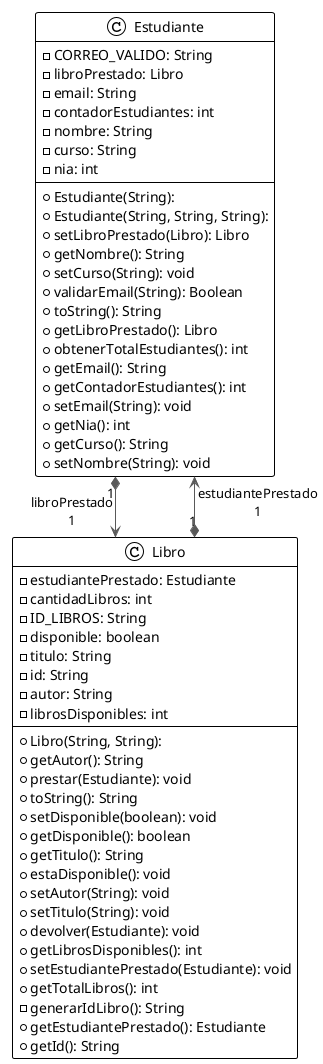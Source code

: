 @startuml

!theme plain
top to bottom direction
skinparam linetype ortho

class Estudiante {
  - CORREO_VALIDO: String
  - libroPrestado: Libro
  - email: String
  - contadorEstudiantes: int
  - nombre: String
  - curso: String
  - nia: int
  + Estudiante(String): 
  + Estudiante(String, String, String): 
  + setLibroPrestado(Libro): Libro
  + getNombre(): String
  + setCurso(String): void
  + validarEmail(String): Boolean
  + toString(): String
  + getLibroPrestado(): Libro
  + obtenerTotalEstudiantes(): int
  + getEmail(): String
  + getContadorEstudiantes(): int
  + setEmail(String): void
  + getNia(): int
  + getCurso(): String
  + setNombre(String): void
}
class Libro {
  - estudiantePrestado: Estudiante
  - cantidadLibros: int
  - ID_LIBROS: String
  - disponible: boolean
  - titulo: String
  - id: String
  - autor: String
  - librosDisponibles: int
  + Libro(String, String): 
  + getAutor(): String
  + prestar(Estudiante): void
  + toString(): String
  + setDisponible(boolean): void
  + getDisponible(): boolean
  + getTitulo(): String
  + estaDisponible(): void
  + setAutor(String): void
  + setTitulo(String): void
  + devolver(Estudiante): void
  + getLibrosDisponibles(): int
  + setEstudiantePrestado(Estudiante): void
  + getTotalLibros(): int
  - generarIdLibro(): String
  + getEstudiantePrestado(): Estudiante
  + getId(): String
}

Estudiante "1" *-[#595959,plain]-> "libroPrestado\n1" Libro      
Libro      "1" *-[#595959,plain]-> "estudiantePrestado\n1" Estudiante 
@enduml
